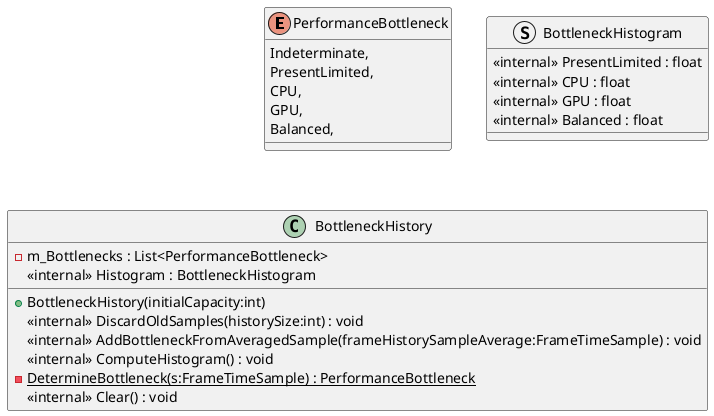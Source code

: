 @startuml
enum PerformanceBottleneck {
    Indeterminate,
    PresentLimited,
    CPU,
    GPU,
    Balanced,
}
struct BottleneckHistogram {
    <<internal>> PresentLimited : float
    <<internal>> CPU : float
    <<internal>> GPU : float
    <<internal>> Balanced : float
}
class BottleneckHistory {
    + BottleneckHistory(initialCapacity:int)
    - m_Bottlenecks : List<PerformanceBottleneck>
    <<internal>> Histogram : BottleneckHistogram
    <<internal>> DiscardOldSamples(historySize:int) : void
    <<internal>> AddBottleneckFromAveragedSample(frameHistorySampleAverage:FrameTimeSample) : void
    <<internal>> ComputeHistogram() : void
    {static} - DetermineBottleneck(s:FrameTimeSample) : PerformanceBottleneck
    <<internal>> Clear() : void
}
@enduml
